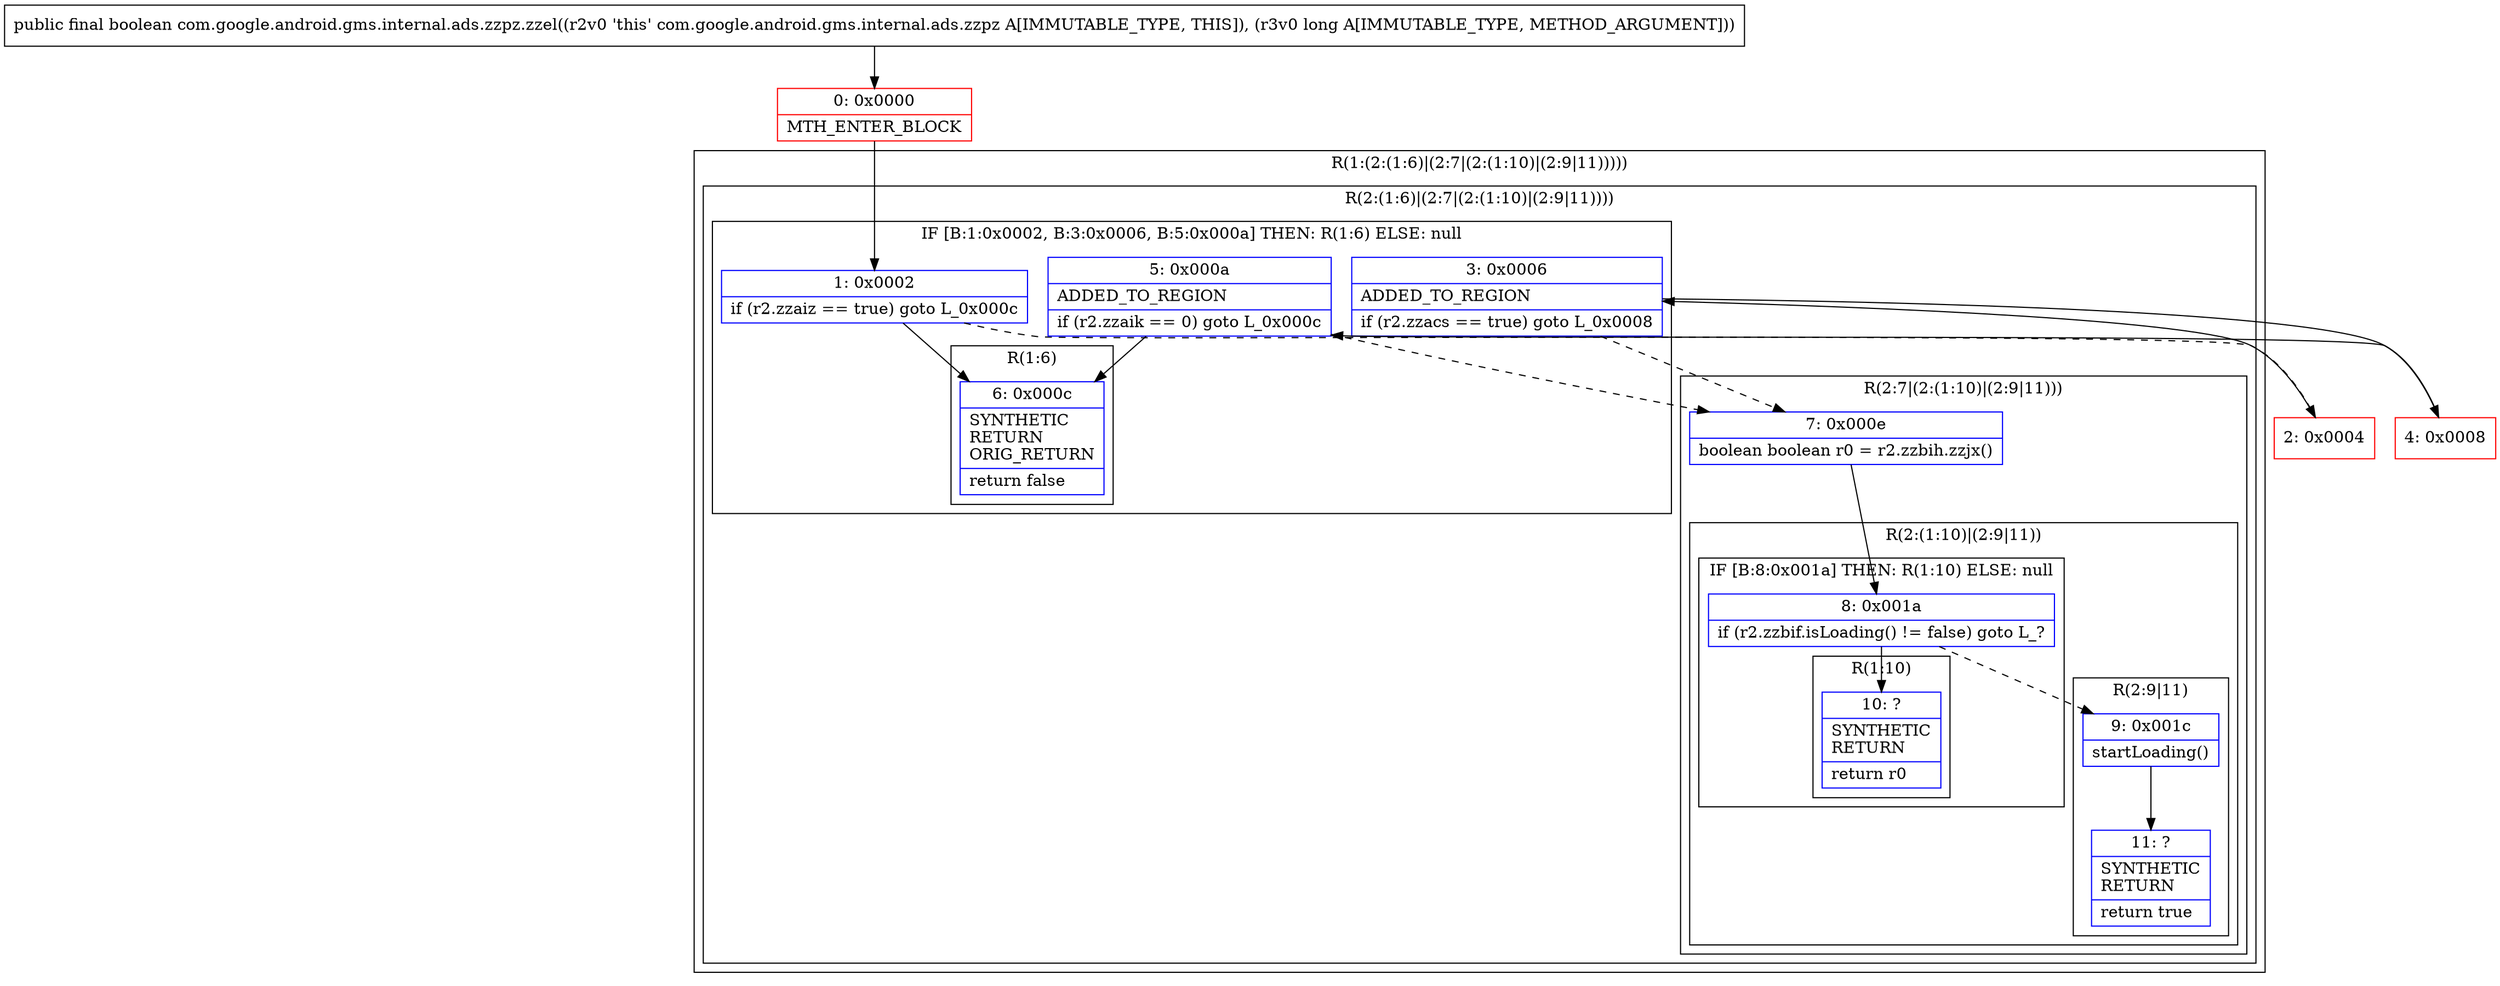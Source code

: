 digraph "CFG forcom.google.android.gms.internal.ads.zzpz.zzel(J)Z" {
subgraph cluster_Region_1657572005 {
label = "R(1:(2:(1:6)|(2:7|(2:(1:10)|(2:9|11)))))";
node [shape=record,color=blue];
subgraph cluster_Region_1762893008 {
label = "R(2:(1:6)|(2:7|(2:(1:10)|(2:9|11))))";
node [shape=record,color=blue];
subgraph cluster_IfRegion_1842997872 {
label = "IF [B:1:0x0002, B:3:0x0006, B:5:0x000a] THEN: R(1:6) ELSE: null";
node [shape=record,color=blue];
Node_1 [shape=record,label="{1\:\ 0x0002|if (r2.zzaiz == true) goto L_0x000c\l}"];
Node_3 [shape=record,label="{3\:\ 0x0006|ADDED_TO_REGION\l|if (r2.zzacs == true) goto L_0x0008\l}"];
Node_5 [shape=record,label="{5\:\ 0x000a|ADDED_TO_REGION\l|if (r2.zzaik == 0) goto L_0x000c\l}"];
subgraph cluster_Region_557388500 {
label = "R(1:6)";
node [shape=record,color=blue];
Node_6 [shape=record,label="{6\:\ 0x000c|SYNTHETIC\lRETURN\lORIG_RETURN\l|return false\l}"];
}
}
subgraph cluster_Region_1576855919 {
label = "R(2:7|(2:(1:10)|(2:9|11)))";
node [shape=record,color=blue];
Node_7 [shape=record,label="{7\:\ 0x000e|boolean boolean r0 = r2.zzbih.zzjx()\l}"];
subgraph cluster_Region_656817652 {
label = "R(2:(1:10)|(2:9|11))";
node [shape=record,color=blue];
subgraph cluster_IfRegion_1378275548 {
label = "IF [B:8:0x001a] THEN: R(1:10) ELSE: null";
node [shape=record,color=blue];
Node_8 [shape=record,label="{8\:\ 0x001a|if (r2.zzbif.isLoading() != false) goto L_?\l}"];
subgraph cluster_Region_878069845 {
label = "R(1:10)";
node [shape=record,color=blue];
Node_10 [shape=record,label="{10\:\ ?|SYNTHETIC\lRETURN\l|return r0\l}"];
}
}
subgraph cluster_Region_1879976578 {
label = "R(2:9|11)";
node [shape=record,color=blue];
Node_9 [shape=record,label="{9\:\ 0x001c|startLoading()\l}"];
Node_11 [shape=record,label="{11\:\ ?|SYNTHETIC\lRETURN\l|return true\l}"];
}
}
}
}
}
Node_0 [shape=record,color=red,label="{0\:\ 0x0000|MTH_ENTER_BLOCK\l}"];
Node_2 [shape=record,color=red,label="{2\:\ 0x0004}"];
Node_4 [shape=record,color=red,label="{4\:\ 0x0008}"];
MethodNode[shape=record,label="{public final boolean com.google.android.gms.internal.ads.zzpz.zzel((r2v0 'this' com.google.android.gms.internal.ads.zzpz A[IMMUTABLE_TYPE, THIS]), (r3v0 long A[IMMUTABLE_TYPE, METHOD_ARGUMENT])) }"];
MethodNode -> Node_0;
Node_1 -> Node_2[style=dashed];
Node_1 -> Node_6;
Node_3 -> Node_4;
Node_3 -> Node_7[style=dashed];
Node_5 -> Node_6;
Node_5 -> Node_7[style=dashed];
Node_7 -> Node_8;
Node_8 -> Node_9[style=dashed];
Node_8 -> Node_10;
Node_9 -> Node_11;
Node_0 -> Node_1;
Node_2 -> Node_3;
Node_4 -> Node_5;
}

